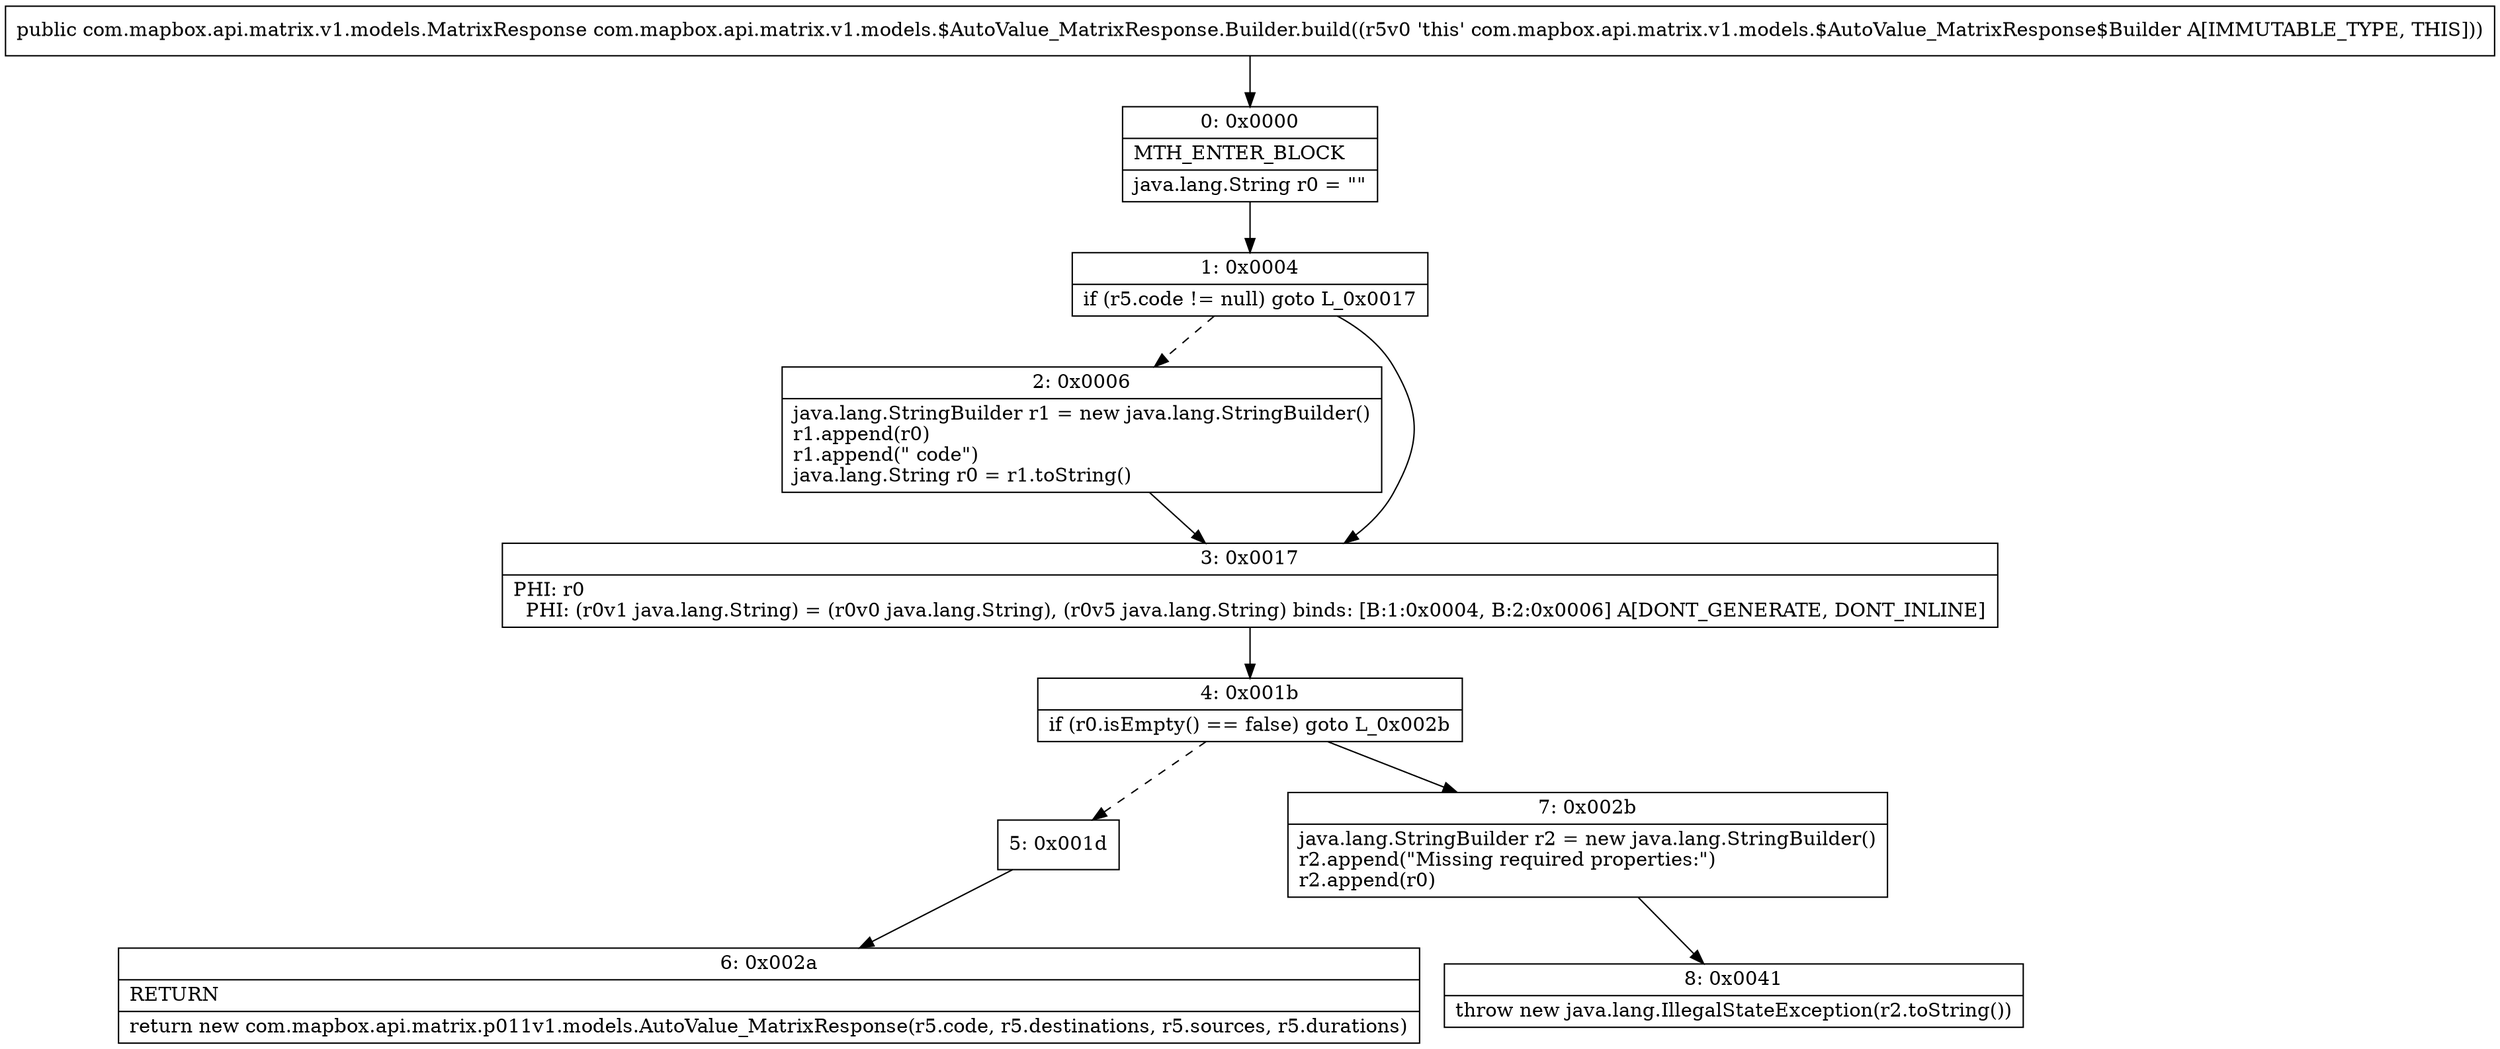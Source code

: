 digraph "CFG forcom.mapbox.api.matrix.v1.models.$AutoValue_MatrixResponse.Builder.build()Lcom\/mapbox\/api\/matrix\/v1\/models\/MatrixResponse;" {
Node_0 [shape=record,label="{0\:\ 0x0000|MTH_ENTER_BLOCK\l|java.lang.String r0 = \"\"\l}"];
Node_1 [shape=record,label="{1\:\ 0x0004|if (r5.code != null) goto L_0x0017\l}"];
Node_2 [shape=record,label="{2\:\ 0x0006|java.lang.StringBuilder r1 = new java.lang.StringBuilder()\lr1.append(r0)\lr1.append(\" code\")\ljava.lang.String r0 = r1.toString()\l}"];
Node_3 [shape=record,label="{3\:\ 0x0017|PHI: r0 \l  PHI: (r0v1 java.lang.String) = (r0v0 java.lang.String), (r0v5 java.lang.String) binds: [B:1:0x0004, B:2:0x0006] A[DONT_GENERATE, DONT_INLINE]\l}"];
Node_4 [shape=record,label="{4\:\ 0x001b|if (r0.isEmpty() == false) goto L_0x002b\l}"];
Node_5 [shape=record,label="{5\:\ 0x001d}"];
Node_6 [shape=record,label="{6\:\ 0x002a|RETURN\l|return new com.mapbox.api.matrix.p011v1.models.AutoValue_MatrixResponse(r5.code, r5.destinations, r5.sources, r5.durations)\l}"];
Node_7 [shape=record,label="{7\:\ 0x002b|java.lang.StringBuilder r2 = new java.lang.StringBuilder()\lr2.append(\"Missing required properties:\")\lr2.append(r0)\l}"];
Node_8 [shape=record,label="{8\:\ 0x0041|throw new java.lang.IllegalStateException(r2.toString())\l}"];
MethodNode[shape=record,label="{public com.mapbox.api.matrix.v1.models.MatrixResponse com.mapbox.api.matrix.v1.models.$AutoValue_MatrixResponse.Builder.build((r5v0 'this' com.mapbox.api.matrix.v1.models.$AutoValue_MatrixResponse$Builder A[IMMUTABLE_TYPE, THIS])) }"];
MethodNode -> Node_0;
Node_0 -> Node_1;
Node_1 -> Node_2[style=dashed];
Node_1 -> Node_3;
Node_2 -> Node_3;
Node_3 -> Node_4;
Node_4 -> Node_5[style=dashed];
Node_4 -> Node_7;
Node_5 -> Node_6;
Node_7 -> Node_8;
}

